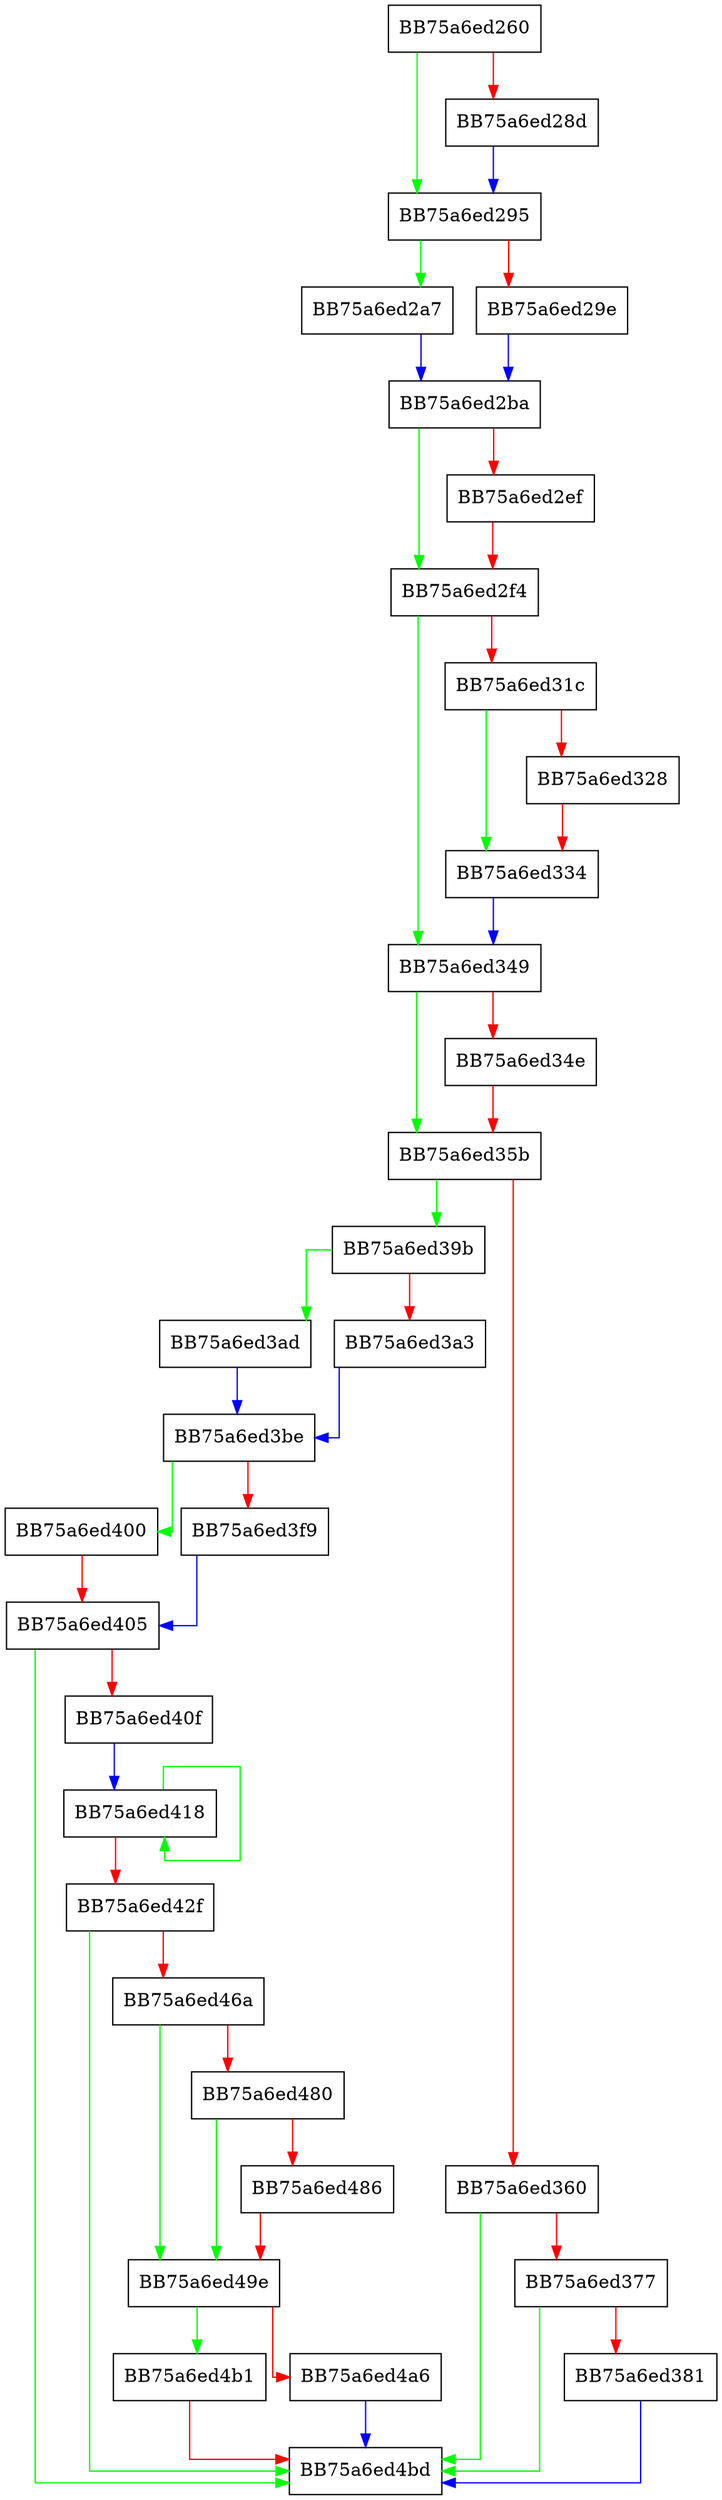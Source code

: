 digraph ResolveImports {
  node [shape="box"];
  graph [splines=ortho];
  BB75a6ed260 -> BB75a6ed295 [color="green"];
  BB75a6ed260 -> BB75a6ed28d [color="red"];
  BB75a6ed28d -> BB75a6ed295 [color="blue"];
  BB75a6ed295 -> BB75a6ed2a7 [color="green"];
  BB75a6ed295 -> BB75a6ed29e [color="red"];
  BB75a6ed29e -> BB75a6ed2ba [color="blue"];
  BB75a6ed2a7 -> BB75a6ed2ba [color="blue"];
  BB75a6ed2ba -> BB75a6ed2f4 [color="green"];
  BB75a6ed2ba -> BB75a6ed2ef [color="red"];
  BB75a6ed2ef -> BB75a6ed2f4 [color="red"];
  BB75a6ed2f4 -> BB75a6ed349 [color="green"];
  BB75a6ed2f4 -> BB75a6ed31c [color="red"];
  BB75a6ed31c -> BB75a6ed334 [color="green"];
  BB75a6ed31c -> BB75a6ed328 [color="red"];
  BB75a6ed328 -> BB75a6ed334 [color="red"];
  BB75a6ed334 -> BB75a6ed349 [color="blue"];
  BB75a6ed349 -> BB75a6ed35b [color="green"];
  BB75a6ed349 -> BB75a6ed34e [color="red"];
  BB75a6ed34e -> BB75a6ed35b [color="red"];
  BB75a6ed35b -> BB75a6ed39b [color="green"];
  BB75a6ed35b -> BB75a6ed360 [color="red"];
  BB75a6ed360 -> BB75a6ed4bd [color="green"];
  BB75a6ed360 -> BB75a6ed377 [color="red"];
  BB75a6ed377 -> BB75a6ed4bd [color="green"];
  BB75a6ed377 -> BB75a6ed381 [color="red"];
  BB75a6ed381 -> BB75a6ed4bd [color="blue"];
  BB75a6ed39b -> BB75a6ed3ad [color="green"];
  BB75a6ed39b -> BB75a6ed3a3 [color="red"];
  BB75a6ed3a3 -> BB75a6ed3be [color="blue"];
  BB75a6ed3ad -> BB75a6ed3be [color="blue"];
  BB75a6ed3be -> BB75a6ed400 [color="green"];
  BB75a6ed3be -> BB75a6ed3f9 [color="red"];
  BB75a6ed3f9 -> BB75a6ed405 [color="blue"];
  BB75a6ed400 -> BB75a6ed405 [color="red"];
  BB75a6ed405 -> BB75a6ed4bd [color="green"];
  BB75a6ed405 -> BB75a6ed40f [color="red"];
  BB75a6ed40f -> BB75a6ed418 [color="blue"];
  BB75a6ed418 -> BB75a6ed418 [color="green"];
  BB75a6ed418 -> BB75a6ed42f [color="red"];
  BB75a6ed42f -> BB75a6ed4bd [color="green"];
  BB75a6ed42f -> BB75a6ed46a [color="red"];
  BB75a6ed46a -> BB75a6ed49e [color="green"];
  BB75a6ed46a -> BB75a6ed480 [color="red"];
  BB75a6ed480 -> BB75a6ed49e [color="green"];
  BB75a6ed480 -> BB75a6ed486 [color="red"];
  BB75a6ed486 -> BB75a6ed49e [color="red"];
  BB75a6ed49e -> BB75a6ed4b1 [color="green"];
  BB75a6ed49e -> BB75a6ed4a6 [color="red"];
  BB75a6ed4a6 -> BB75a6ed4bd [color="blue"];
  BB75a6ed4b1 -> BB75a6ed4bd [color="red"];
}
